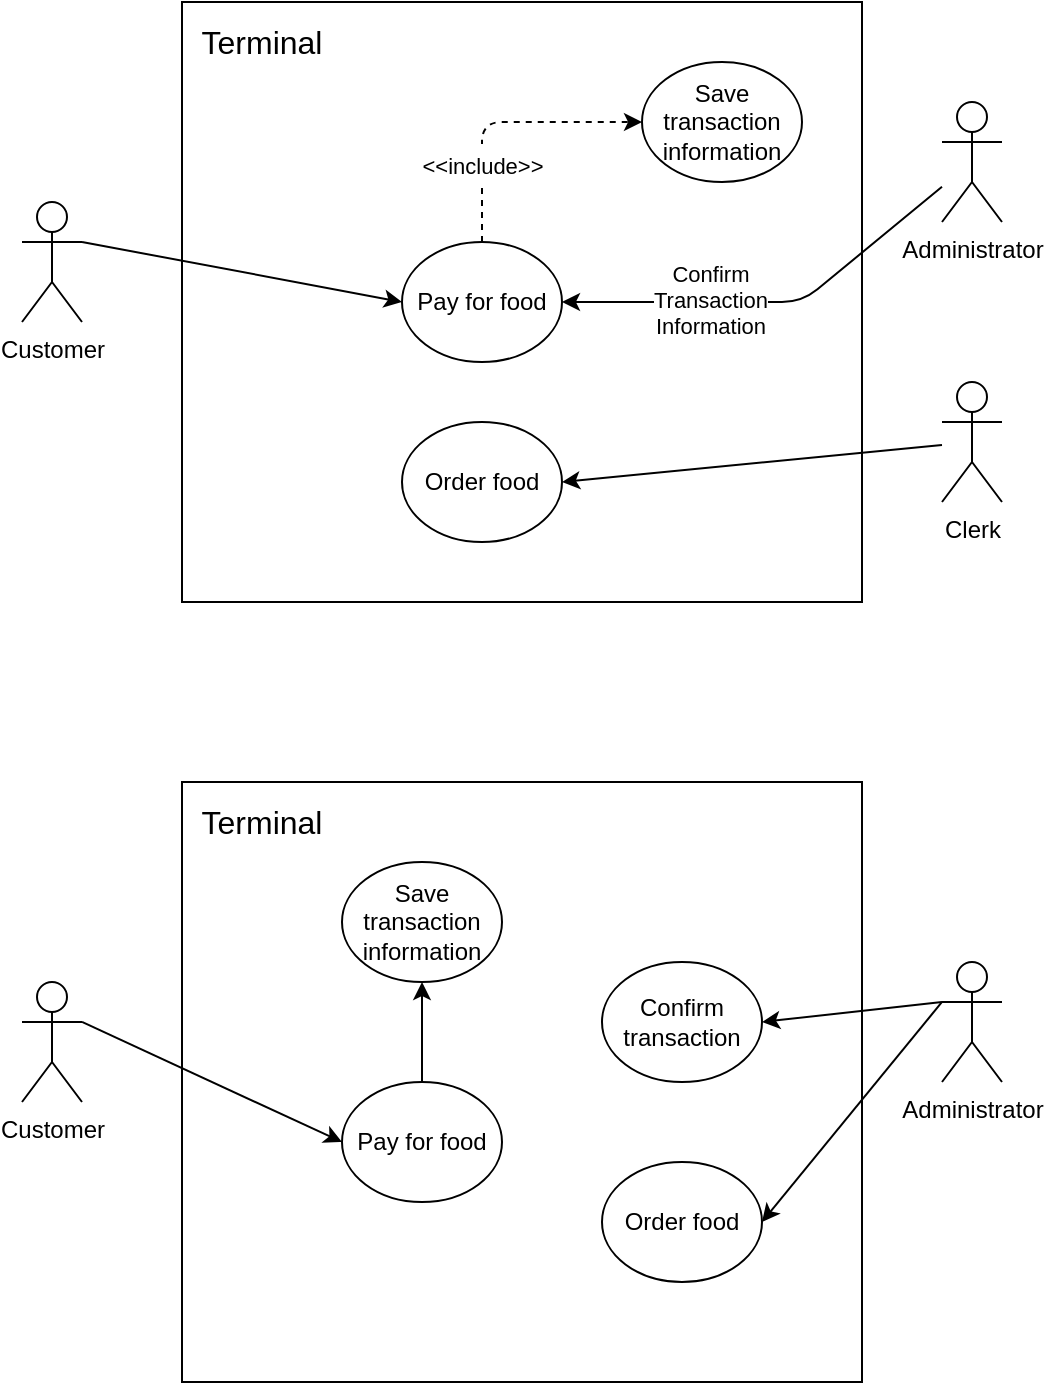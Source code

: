 <mxfile version="14.6.1" type="github">
  <diagram id="fI2FRLbe9Thx7USrb-zm" name="Page-1">
    <mxGraphModel dx="1062" dy="584" grid="1" gridSize="10" guides="1" tooltips="1" connect="1" arrows="1" fold="1" page="1" pageScale="1" pageWidth="850" pageHeight="1100" math="0" shadow="0">
      <root>
        <mxCell id="0" />
        <mxCell id="1" parent="0" />
        <mxCell id="z9ftaDmFX_MJndl0uFdB-8" value="" style="rounded=0;whiteSpace=wrap;html=1;" parent="1" vertex="1">
          <mxGeometry x="150" y="20" width="340" height="300" as="geometry" />
        </mxCell>
        <mxCell id="z9ftaDmFX_MJndl0uFdB-9" style="rounded=1;orthogonalLoop=1;jettySize=auto;html=1;exitX=1;exitY=0.333;exitDx=0;exitDy=0;exitPerimeter=0;entryX=0;entryY=0.5;entryDx=0;entryDy=0;" parent="1" source="z9ftaDmFX_MJndl0uFdB-10" target="z9ftaDmFX_MJndl0uFdB-11" edge="1">
          <mxGeometry relative="1" as="geometry" />
        </mxCell>
        <mxCell id="z9ftaDmFX_MJndl0uFdB-10" value="Customer" style="shape=umlActor;verticalLabelPosition=bottom;verticalAlign=top;html=1;outlineConnect=0;" parent="1" vertex="1">
          <mxGeometry x="70" y="120" width="30" height="60" as="geometry" />
        </mxCell>
        <mxCell id="z9ftaDmFX_MJndl0uFdB-18" value="&lt;font style=&quot;font-size: 11px&quot;&gt;&amp;lt;&amp;lt;include&amp;gt;&amp;gt;&lt;/font&gt;" style="edgeStyle=orthogonalEdgeStyle;rounded=1;orthogonalLoop=1;jettySize=auto;html=1;exitX=0.5;exitY=0;exitDx=0;exitDy=0;entryX=0;entryY=0.5;entryDx=0;entryDy=0;fontSize=16;dashed=1;" parent="1" source="z9ftaDmFX_MJndl0uFdB-11" target="z9ftaDmFX_MJndl0uFdB-16" edge="1">
          <mxGeometry x="-0.429" relative="1" as="geometry">
            <mxPoint as="offset" />
          </mxGeometry>
        </mxCell>
        <mxCell id="z9ftaDmFX_MJndl0uFdB-11" value="Pay for food" style="ellipse;whiteSpace=wrap;html=1;" parent="1" vertex="1">
          <mxGeometry x="260" y="140" width="80" height="60" as="geometry" />
        </mxCell>
        <mxCell id="z9ftaDmFX_MJndl0uFdB-14" style="rounded=1;orthogonalLoop=1;jettySize=auto;html=1;entryX=1;entryY=0.5;entryDx=0;entryDy=0;" parent="1" source="z9ftaDmFX_MJndl0uFdB-12" target="z9ftaDmFX_MJndl0uFdB-11" edge="1">
          <mxGeometry relative="1" as="geometry">
            <mxPoint x="440" y="140" as="targetPoint" />
            <Array as="points">
              <mxPoint x="460" y="170" />
            </Array>
          </mxGeometry>
        </mxCell>
        <mxCell id="ugJsPAuL-UzY0XyQehgj-15" value="Confirm&lt;br&gt;Transaction&lt;br&gt;Information" style="edgeLabel;html=1;align=center;verticalAlign=middle;resizable=0;points=[];" vertex="1" connectable="0" parent="z9ftaDmFX_MJndl0uFdB-14">
          <mxGeometry x="0.297" y="-1" relative="1" as="geometry">
            <mxPoint as="offset" />
          </mxGeometry>
        </mxCell>
        <mxCell id="z9ftaDmFX_MJndl0uFdB-20" style="edgeStyle=none;rounded=1;orthogonalLoop=1;jettySize=auto;html=1;entryX=1;entryY=0.5;entryDx=0;entryDy=0;fontSize=16;" parent="1" source="ugJsPAuL-UzY0XyQehgj-14" target="z9ftaDmFX_MJndl0uFdB-19" edge="1">
          <mxGeometry relative="1" as="geometry">
            <mxPoint x="520" y="230" as="sourcePoint" />
          </mxGeometry>
        </mxCell>
        <mxCell id="z9ftaDmFX_MJndl0uFdB-12" value="Administrator" style="shape=umlActor;verticalLabelPosition=bottom;verticalAlign=top;html=1;outlineConnect=0;" parent="1" vertex="1">
          <mxGeometry x="530" y="70" width="30" height="60" as="geometry" />
        </mxCell>
        <mxCell id="z9ftaDmFX_MJndl0uFdB-15" value="Terminal" style="text;html=1;strokeColor=none;fillColor=none;align=center;verticalAlign=middle;whiteSpace=wrap;rounded=0;fontSize=16;" parent="1" vertex="1">
          <mxGeometry x="160" y="30" width="60" height="20" as="geometry" />
        </mxCell>
        <mxCell id="z9ftaDmFX_MJndl0uFdB-16" value="Save transaction information" style="ellipse;whiteSpace=wrap;html=1;" parent="1" vertex="1">
          <mxGeometry x="380" y="50" width="80" height="60" as="geometry" />
        </mxCell>
        <mxCell id="z9ftaDmFX_MJndl0uFdB-17" style="edgeStyle=none;rounded=1;orthogonalLoop=1;jettySize=auto;html=1;exitX=0.5;exitY=1;exitDx=0;exitDy=0;fontSize=16;" parent="1" source="z9ftaDmFX_MJndl0uFdB-16" target="z9ftaDmFX_MJndl0uFdB-16" edge="1">
          <mxGeometry relative="1" as="geometry" />
        </mxCell>
        <mxCell id="z9ftaDmFX_MJndl0uFdB-19" value="Order food" style="ellipse;whiteSpace=wrap;html=1;" parent="1" vertex="1">
          <mxGeometry x="260" y="230" width="80" height="60" as="geometry" />
        </mxCell>
        <mxCell id="ugJsPAuL-UzY0XyQehgj-1" value="" style="rounded=0;whiteSpace=wrap;html=1;" vertex="1" parent="1">
          <mxGeometry x="150" y="410" width="340" height="300" as="geometry" />
        </mxCell>
        <mxCell id="ugJsPAuL-UzY0XyQehgj-2" style="rounded=1;orthogonalLoop=1;jettySize=auto;html=1;exitX=1;exitY=0.333;exitDx=0;exitDy=0;exitPerimeter=0;entryX=0;entryY=0.5;entryDx=0;entryDy=0;" edge="1" parent="1" source="ugJsPAuL-UzY0XyQehgj-3" target="ugJsPAuL-UzY0XyQehgj-5">
          <mxGeometry relative="1" as="geometry" />
        </mxCell>
        <mxCell id="ugJsPAuL-UzY0XyQehgj-3" value="Customer" style="shape=umlActor;verticalLabelPosition=bottom;verticalAlign=top;html=1;outlineConnect=0;" vertex="1" parent="1">
          <mxGeometry x="70" y="510" width="30" height="60" as="geometry" />
        </mxCell>
        <mxCell id="ugJsPAuL-UzY0XyQehgj-4" style="edgeStyle=none;rounded=1;orthogonalLoop=1;jettySize=auto;html=1;exitX=0.5;exitY=0;exitDx=0;exitDy=0;entryX=0.5;entryY=1;entryDx=0;entryDy=0;fontSize=16;" edge="1" parent="1" source="ugJsPAuL-UzY0XyQehgj-5" target="ugJsPAuL-UzY0XyQehgj-11">
          <mxGeometry relative="1" as="geometry" />
        </mxCell>
        <mxCell id="ugJsPAuL-UzY0XyQehgj-5" value="Pay for food" style="ellipse;whiteSpace=wrap;html=1;" vertex="1" parent="1">
          <mxGeometry x="230" y="560" width="80" height="60" as="geometry" />
        </mxCell>
        <mxCell id="ugJsPAuL-UzY0XyQehgj-6" style="rounded=1;orthogonalLoop=1;jettySize=auto;html=1;exitX=0;exitY=0.333;exitDx=0;exitDy=0;exitPerimeter=0;entryX=1;entryY=0.5;entryDx=0;entryDy=0;" edge="1" parent="1" source="ugJsPAuL-UzY0XyQehgj-8" target="ugJsPAuL-UzY0XyQehgj-9">
          <mxGeometry relative="1" as="geometry" />
        </mxCell>
        <mxCell id="ugJsPAuL-UzY0XyQehgj-7" style="edgeStyle=none;rounded=1;orthogonalLoop=1;jettySize=auto;html=1;exitX=0;exitY=0.333;exitDx=0;exitDy=0;exitPerimeter=0;entryX=1;entryY=0.5;entryDx=0;entryDy=0;fontSize=16;" edge="1" parent="1" source="ugJsPAuL-UzY0XyQehgj-8" target="ugJsPAuL-UzY0XyQehgj-13">
          <mxGeometry relative="1" as="geometry" />
        </mxCell>
        <mxCell id="ugJsPAuL-UzY0XyQehgj-8" value="Administrator" style="shape=umlActor;verticalLabelPosition=bottom;verticalAlign=top;html=1;outlineConnect=0;" vertex="1" parent="1">
          <mxGeometry x="530" y="500" width="30" height="60" as="geometry" />
        </mxCell>
        <mxCell id="ugJsPAuL-UzY0XyQehgj-9" value="Confirm transaction" style="ellipse;whiteSpace=wrap;html=1;" vertex="1" parent="1">
          <mxGeometry x="360" y="500" width="80" height="60" as="geometry" />
        </mxCell>
        <mxCell id="ugJsPAuL-UzY0XyQehgj-10" value="Terminal" style="text;html=1;strokeColor=none;fillColor=none;align=center;verticalAlign=middle;whiteSpace=wrap;rounded=0;fontSize=16;" vertex="1" parent="1">
          <mxGeometry x="160" y="420" width="60" height="20" as="geometry" />
        </mxCell>
        <mxCell id="ugJsPAuL-UzY0XyQehgj-11" value="Save transaction information" style="ellipse;whiteSpace=wrap;html=1;" vertex="1" parent="1">
          <mxGeometry x="230" y="450" width="80" height="60" as="geometry" />
        </mxCell>
        <mxCell id="ugJsPAuL-UzY0XyQehgj-12" style="edgeStyle=none;rounded=1;orthogonalLoop=1;jettySize=auto;html=1;exitX=0.5;exitY=1;exitDx=0;exitDy=0;fontSize=16;" edge="1" parent="1" source="ugJsPAuL-UzY0XyQehgj-11" target="ugJsPAuL-UzY0XyQehgj-11">
          <mxGeometry relative="1" as="geometry" />
        </mxCell>
        <mxCell id="ugJsPAuL-UzY0XyQehgj-13" value="Order food" style="ellipse;whiteSpace=wrap;html=1;" vertex="1" parent="1">
          <mxGeometry x="360" y="600" width="80" height="60" as="geometry" />
        </mxCell>
        <mxCell id="ugJsPAuL-UzY0XyQehgj-14" value="Clerk" style="shape=umlActor;verticalLabelPosition=bottom;verticalAlign=top;html=1;outlineConnect=0;" vertex="1" parent="1">
          <mxGeometry x="530" y="210" width="30" height="60" as="geometry" />
        </mxCell>
      </root>
    </mxGraphModel>
  </diagram>
</mxfile>
